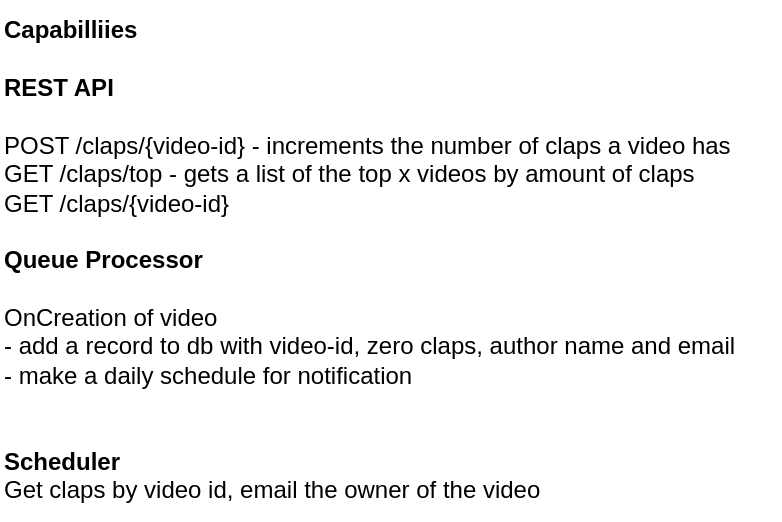 <mxfile version="21.7.4" type="device" pages="3">
  <diagram id="_3s2g9P36vvAPuMtpe_W" name="Page-3">
    <mxGraphModel dx="1123" dy="605" grid="1" gridSize="10" guides="1" tooltips="1" connect="1" arrows="1" fold="1" page="1" pageScale="1" pageWidth="827" pageHeight="1169" math="0" shadow="0">
      <root>
        <mxCell id="0" />
        <mxCell id="1" parent="0" />
        <mxCell id="PDCvI5lunNanfEWFiVOm-1" value="&lt;b&gt;Capabilliies&lt;br&gt;&lt;br&gt;REST API&lt;br&gt;&lt;/b&gt;&lt;br&gt;POST /claps/{video-id} - increments the number of claps a video has&lt;br&gt;GET /claps/top - gets a list of the top x videos by amount of claps&lt;br&gt;GET /claps/{video-id}&lt;br&gt;&lt;br&gt;&lt;b&gt;Queue Processor&lt;/b&gt;&lt;br&gt;&lt;br&gt;OnCreation of video &lt;br&gt;- add a record to db with video-id, zero claps, author name and email&lt;br&gt;- make a daily schedule for notification&lt;br&gt;&lt;br&gt;&lt;br&gt;&lt;b&gt;Scheduler&lt;br&gt;&lt;/b&gt;Get claps by video id, email the owner of the video" style="text;html=1;align=left;verticalAlign=middle;resizable=0;points=[];autosize=1;strokeColor=none;fillColor=none;" parent="1" vertex="1">
          <mxGeometry x="290" y="15" width="390" height="260" as="geometry" />
        </mxCell>
      </root>
    </mxGraphModel>
  </diagram>
  <diagram id="9JWXc-vedc605_dByYbk" name="Serverful">
    <mxGraphModel dx="1123" dy="1774" grid="1" gridSize="10" guides="1" tooltips="1" connect="1" arrows="1" fold="1" page="1" pageScale="1" pageWidth="827" pageHeight="1169" math="0" shadow="0">
      <root>
        <mxCell id="0" />
        <mxCell id="1" parent="0" />
        <mxCell id="msvYpxyHiarN1fsGqwzp-1" value="AWS Cloud" style="points=[[0,0],[0.25,0],[0.5,0],[0.75,0],[1,0],[1,0.25],[1,0.5],[1,0.75],[1,1],[0.75,1],[0.5,1],[0.25,1],[0,1],[0,0.75],[0,0.5],[0,0.25]];outlineConnect=0;gradientColor=none;html=1;whiteSpace=wrap;fontSize=12;fontStyle=0;container=1;pointerEvents=0;collapsible=0;recursiveResize=0;shape=mxgraph.aws4.group;grIcon=mxgraph.aws4.group_aws_cloud_alt;strokeColor=#232F3E;fillColor=none;verticalAlign=top;align=left;spacingLeft=30;fontColor=#232F3E;dashed=0;" parent="1" vertex="1">
          <mxGeometry x="74" y="-30" width="680" height="570" as="geometry" />
        </mxCell>
        <mxCell id="msvYpxyHiarN1fsGqwzp-12" value="" style="fillColor=none;strokeColor=#5A6C86;dashed=1;verticalAlign=top;fontStyle=0;fontColor=#5A6C86;whiteSpace=wrap;html=1;" parent="msvYpxyHiarN1fsGqwzp-1" vertex="1">
          <mxGeometry x="66" y="380" width="544" height="132" as="geometry" />
        </mxCell>
        <mxCell id="msvYpxyHiarN1fsGqwzp-10" value="" style="fillColor=none;strokeColor=#5A6C86;dashed=1;verticalAlign=top;fontStyle=0;fontColor=#5A6C86;whiteSpace=wrap;html=1;" parent="msvYpxyHiarN1fsGqwzp-1" vertex="1">
          <mxGeometry x="66" y="78" width="544" height="132" as="geometry" />
        </mxCell>
        <mxCell id="msvYpxyHiarN1fsGqwzp-3" value="Availability Zone" style="fillColor=none;strokeColor=#147EBA;dashed=1;verticalAlign=top;fontStyle=0;fontColor=#147EBA;whiteSpace=wrap;html=1;" parent="msvYpxyHiarN1fsGqwzp-1" vertex="1">
          <mxGeometry x="46" y="40" width="204" height="490" as="geometry" />
        </mxCell>
        <mxCell id="msvYpxyHiarN1fsGqwzp-4" value="Availability Zone" style="fillColor=none;strokeColor=#147EBA;dashed=1;verticalAlign=top;fontStyle=0;fontColor=#147EBA;whiteSpace=wrap;html=1;" parent="msvYpxyHiarN1fsGqwzp-1" vertex="1">
          <mxGeometry x="390" y="40" width="240" height="490" as="geometry" />
        </mxCell>
        <mxCell id="msvYpxyHiarN1fsGqwzp-7" value="" style="sketch=0;outlineConnect=0;fontColor=#232F3E;gradientColor=none;fillColor=#ED7100;strokeColor=none;dashed=0;verticalLabelPosition=bottom;verticalAlign=top;align=center;html=1;fontSize=12;fontStyle=0;aspect=fixed;pointerEvents=1;shape=mxgraph.aws4.c5_instance;" parent="msvYpxyHiarN1fsGqwzp-1" vertex="1">
          <mxGeometry x="124" y="110" width="48" height="48" as="geometry" />
        </mxCell>
        <mxCell id="msvYpxyHiarN1fsGqwzp-8" value="" style="sketch=0;outlineConnect=0;fontColor=#232F3E;gradientColor=none;fillColor=#ED7100;strokeColor=none;dashed=0;verticalLabelPosition=bottom;verticalAlign=top;align=center;html=1;fontSize=12;fontStyle=0;aspect=fixed;pointerEvents=1;shape=mxgraph.aws4.auto_scaling2;" parent="msvYpxyHiarN1fsGqwzp-1" vertex="1">
          <mxGeometry x="296" y="78" width="48" height="48" as="geometry" />
        </mxCell>
        <mxCell id="msvYpxyHiarN1fsGqwzp-11" value="" style="sketch=0;outlineConnect=0;fontColor=#232F3E;gradientColor=none;fillColor=#ED7100;strokeColor=none;dashed=0;verticalLabelPosition=bottom;verticalAlign=top;align=center;html=1;fontSize=12;fontStyle=0;aspect=fixed;pointerEvents=1;shape=mxgraph.aws4.c5_instance;" parent="msvYpxyHiarN1fsGqwzp-1" vertex="1">
          <mxGeometry x="486" y="110" width="48" height="48" as="geometry" />
        </mxCell>
        <mxCell id="msvYpxyHiarN1fsGqwzp-2" value="Main" style="outlineConnect=0;dashed=0;verticalLabelPosition=bottom;verticalAlign=top;align=center;html=1;shape=mxgraph.aws3.postgre_sql_instance;fillColor=#2E73B8;gradientColor=none;" parent="msvYpxyHiarN1fsGqwzp-1" vertex="1">
          <mxGeometry x="124" y="414.5" width="60" height="63" as="geometry" />
        </mxCell>
        <mxCell id="msvYpxyHiarN1fsGqwzp-13" value="Backup" style="outlineConnect=0;dashed=0;verticalLabelPosition=bottom;verticalAlign=top;align=center;html=1;shape=mxgraph.aws3.postgre_sql_instance;fillColor=#2E73B8;gradientColor=none;" parent="msvYpxyHiarN1fsGqwzp-1" vertex="1">
          <mxGeometry x="474" y="414.5" width="60" height="63" as="geometry" />
        </mxCell>
        <mxCell id="msvYpxyHiarN1fsGqwzp-14" value="" style="fillColor=none;strokeColor=#5A6C86;dashed=1;verticalAlign=top;fontStyle=0;fontColor=#5A6C86;whiteSpace=wrap;html=1;" parent="msvYpxyHiarN1fsGqwzp-1" vertex="1">
          <mxGeometry x="68" y="230" width="544" height="132" as="geometry" />
        </mxCell>
      </root>
    </mxGraphModel>
  </diagram>
  <diagram name="Serverless" id="c6dtU6w7B_dTIL8pBzgB">
    <mxGraphModel dx="1950" dy="1774" grid="1" gridSize="10" guides="1" tooltips="1" connect="1" arrows="1" fold="1" page="1" pageScale="1" pageWidth="827" pageHeight="1169" math="0" shadow="0">
      <root>
        <mxCell id="0" />
        <mxCell id="1" parent="0" />
        <mxCell id="Ixryjnd5rbV2GDJoGbUy-73" value="&lt;b&gt;Frontend&lt;/b&gt;" style="fillColor=default;strokeColor=#dd344c;dashed=1;verticalAlign=top;fontStyle=0;fontColor=#5A6C86;whiteSpace=wrap;html=1;strokeWidth=2;" parent="1" vertex="1">
          <mxGeometry x="-150" y="-40" width="130" height="440" as="geometry" />
        </mxCell>
        <mxCell id="Ixryjnd5rbV2GDJoGbUy-39" value="&lt;b&gt;AWS Cloud&lt;/b&gt;" style="points=[[0,0],[0.25,0],[0.5,0],[0.75,0],[1,0],[1,0.25],[1,0.5],[1,0.75],[1,1],[0.75,1],[0.5,1],[0.25,1],[0,1],[0,0.75],[0,0.5],[0,0.25]];outlineConnect=0;gradientColor=none;html=1;whiteSpace=wrap;fontSize=12;fontStyle=0;container=1;pointerEvents=0;collapsible=0;recursiveResize=0;shape=mxgraph.aws4.group;grIcon=mxgraph.aws4.group_aws_cloud_alt;strokeColor=#232F3E;fillColor=default;verticalAlign=top;align=left;spacingLeft=30;fontColor=#232F3E;dashed=0;" parent="1" vertex="1">
          <mxGeometry x="10" y="-40" width="1050" height="440" as="geometry" />
        </mxCell>
        <mxCell id="Ixryjnd5rbV2GDJoGbUy-43" value="&lt;b&gt;Read / Write API&lt;/b&gt;" style="dashed=1;verticalAlign=top;fontStyle=0;whiteSpace=wrap;html=1;fillColor=none;strokeWidth=2;" parent="Ixryjnd5rbV2GDJoGbUy-39" vertex="1">
          <mxGeometry x="30" y="40" width="500" height="280" as="geometry" />
        </mxCell>
        <mxCell id="Ixryjnd5rbV2GDJoGbUy-47" style="rounded=0;orthogonalLoop=1;jettySize=auto;html=1;entryX=0;entryY=0.5;entryDx=0;entryDy=0;entryPerimeter=0;strokeWidth=2;endArrow=open;endFill=0;" parent="Ixryjnd5rbV2GDJoGbUy-39" source="Ixryjnd5rbV2GDJoGbUy-1" target="Ixryjnd5rbV2GDJoGbUy-2" edge="1">
          <mxGeometry relative="1" as="geometry" />
        </mxCell>
        <mxCell id="Ixryjnd5rbV2GDJoGbUy-48" style="rounded=0;orthogonalLoop=1;jettySize=auto;html=1;strokeWidth=2;endArrow=open;endFill=0;" parent="Ixryjnd5rbV2GDJoGbUy-39" source="Ixryjnd5rbV2GDJoGbUy-1" edge="1">
          <mxGeometry relative="1" as="geometry">
            <mxPoint x="200" y="219.5" as="targetPoint" />
          </mxGeometry>
        </mxCell>
        <mxCell id="Ixryjnd5rbV2GDJoGbUy-1" value="Amazon API Gateway" style="sketch=0;points=[[0,0,0],[0.25,0,0],[0.5,0,0],[0.75,0,0],[1,0,0],[0,1,0],[0.25,1,0],[0.5,1,0],[0.75,1,0],[1,1,0],[0,0.25,0],[0,0.5,0],[0,0.75,0],[1,0.25,0],[1,0.5,0],[1,0.75,0]];outlineConnect=0;fontColor=#232F3E;fillColor=#E7157B;strokeColor=#ffffff;dashed=0;verticalLabelPosition=bottom;verticalAlign=top;align=center;html=1;fontSize=12;fontStyle=0;aspect=fixed;shape=mxgraph.aws4.resourceIcon;resIcon=mxgraph.aws4.api_gateway;" parent="Ixryjnd5rbV2GDJoGbUy-39" vertex="1">
          <mxGeometry x="60" y="130" width="78" height="78" as="geometry" />
        </mxCell>
        <mxCell id="Ixryjnd5rbV2GDJoGbUy-40" style="edgeStyle=orthogonalEdgeStyle;rounded=0;orthogonalLoop=1;jettySize=auto;html=1;strokeWidth=2;endArrow=open;endFill=0;" parent="Ixryjnd5rbV2GDJoGbUy-39" source="Ixryjnd5rbV2GDJoGbUy-2" target="Ixryjnd5rbV2GDJoGbUy-4" edge="1">
          <mxGeometry relative="1" as="geometry" />
        </mxCell>
        <mxCell id="Ixryjnd5rbV2GDJoGbUy-2" value="Amazon SQS" style="sketch=0;points=[[0,0,0],[0.25,0,0],[0.5,0,0],[0.75,0,0],[1,0,0],[0,1,0],[0.25,1,0],[0.5,1,0],[0.75,1,0],[1,1,0],[0,0.25,0],[0,0.5,0],[0,0.75,0],[1,0.25,0],[1,0.5,0],[1,0.75,0]];outlineConnect=0;fontColor=#232F3E;fillColor=#E7157B;strokeColor=#ffffff;dashed=0;verticalLabelPosition=bottom;verticalAlign=top;align=center;html=1;fontSize=12;fontStyle=0;aspect=fixed;shape=mxgraph.aws4.resourceIcon;resIcon=mxgraph.aws4.sqs;" parent="Ixryjnd5rbV2GDJoGbUy-39" vertex="1">
          <mxGeometry x="205.63" y="80" width="78" height="78" as="geometry" />
        </mxCell>
        <mxCell id="Ixryjnd5rbV2GDJoGbUy-51" style="edgeStyle=orthogonalEdgeStyle;rounded=0;orthogonalLoop=1;jettySize=auto;html=1;strokeWidth=2;endArrow=open;endFill=0;" parent="Ixryjnd5rbV2GDJoGbUy-39" source="Ixryjnd5rbV2GDJoGbUy-4" target="Ixryjnd5rbV2GDJoGbUy-10" edge="1">
          <mxGeometry relative="1" as="geometry" />
        </mxCell>
        <mxCell id="Ixryjnd5rbV2GDJoGbUy-4" value="AWS Lambda" style="sketch=0;points=[[0,0,0],[0.25,0,0],[0.5,0,0],[0.75,0,0],[1,0,0],[0,1,0],[0.25,1,0],[0.5,1,0],[0.75,1,0],[1,1,0],[0,0.25,0],[0,0.5,0],[0,0.75,0],[1,0.25,0],[1,0.5,0],[1,0.75,0]];outlineConnect=0;fontColor=#232F3E;fillColor=#ED7100;strokeColor=#ffffff;dashed=0;verticalLabelPosition=bottom;verticalAlign=top;align=center;html=1;fontSize=12;fontStyle=0;aspect=fixed;shape=mxgraph.aws4.resourceIcon;resIcon=mxgraph.aws4.lambda;" parent="Ixryjnd5rbV2GDJoGbUy-39" vertex="1">
          <mxGeometry x="320" y="80" width="78" height="78" as="geometry" />
        </mxCell>
        <mxCell id="Ixryjnd5rbV2GDJoGbUy-10" value="Amazon DynamoDB" style="sketch=0;points=[[0,0,0],[0.25,0,0],[0.5,0,0],[0.75,0,0],[1,0,0],[0,1,0],[0.25,1,0],[0.5,1,0],[0.75,1,0],[1,1,0],[0,0.25,0],[0,0.5,0],[0,0.75,0],[1,0.25,0],[1,0.5,0],[1,0.75,0]];outlineConnect=0;fontColor=#232F3E;fillColor=#C925D1;strokeColor=#ffffff;dashed=0;verticalLabelPosition=bottom;verticalAlign=top;align=center;html=1;fontSize=12;fontStyle=0;aspect=fixed;shape=mxgraph.aws4.resourceIcon;resIcon=mxgraph.aws4.dynamodb;" parent="Ixryjnd5rbV2GDJoGbUy-39" vertex="1">
          <mxGeometry x="414" y="200" width="78" height="78" as="geometry" />
        </mxCell>
        <mxCell id="Ixryjnd5rbV2GDJoGbUy-52" style="edgeStyle=orthogonalEdgeStyle;rounded=0;orthogonalLoop=1;jettySize=auto;html=1;strokeWidth=2;endArrow=open;endFill=0;" parent="Ixryjnd5rbV2GDJoGbUy-39" target="Ixryjnd5rbV2GDJoGbUy-10" edge="1">
          <mxGeometry relative="1" as="geometry">
            <mxPoint x="278" y="239" as="sourcePoint" />
          </mxGeometry>
        </mxCell>
        <mxCell id="Ixryjnd5rbV2GDJoGbUy-38" value="" style="fillColor=none;strokeColor=#e6157b;dashed=1;verticalAlign=top;fontStyle=0;whiteSpace=wrap;html=1;strokeWidth=3;perimeterSpacing=0;" parent="Ixryjnd5rbV2GDJoGbUy-39" vertex="1">
          <mxGeometry x="550" y="40" width="150" height="380" as="geometry" />
        </mxCell>
        <mxCell id="Ixryjnd5rbV2GDJoGbUy-6" value="" style="sketch=0;points=[[0,0,0],[0.25,0,0],[0.5,0,0],[0.75,0,0],[1,0,0],[0,1,0],[0.25,1,0],[0.5,1,0],[0.75,1,0],[1,1,0],[0,0.25,0],[0,0.5,0],[0,0.75,0],[1,0.25,0],[1,0.5,0],[1,0.75,0]];outlineConnect=0;fontColor=#232F3E;fillColor=#E7157B;strokeColor=#ffffff;dashed=0;verticalLabelPosition=bottom;verticalAlign=top;align=center;html=1;fontSize=12;fontStyle=0;aspect=fixed;shape=mxgraph.aws4.resourceIcon;resIcon=mxgraph.aws4.eventbridge;" parent="Ixryjnd5rbV2GDJoGbUy-39" vertex="1">
          <mxGeometry x="550" y="40" width="50" height="50" as="geometry" />
        </mxCell>
        <mxCell id="Ixryjnd5rbV2GDJoGbUy-30" value="&lt;b&gt;Notify Creators&lt;/b&gt;" style="fillColor=none;strokeColor=default;dashed=1;verticalAlign=top;fontStyle=0;fontColor=#232F3D;whiteSpace=wrap;html=1;strokeWidth=2;" parent="Ixryjnd5rbV2GDJoGbUy-39" vertex="1">
          <mxGeometry x="800" y="278" width="223" height="145" as="geometry" />
        </mxCell>
        <mxCell id="Ixryjnd5rbV2GDJoGbUy-56" style="edgeStyle=orthogonalEdgeStyle;rounded=0;orthogonalLoop=1;jettySize=auto;html=1;strokeWidth=2;endArrow=open;endFill=0;" parent="Ixryjnd5rbV2GDJoGbUy-39" edge="1">
          <mxGeometry relative="1" as="geometry">
            <mxPoint x="708.504" y="374.66" as="sourcePoint" />
            <mxPoint x="790" y="375" as="targetPoint" />
          </mxGeometry>
        </mxCell>
        <mxCell id="Ixryjnd5rbV2GDJoGbUy-37" value="" style="sketch=0;outlineConnect=0;fontColor=#232F3E;gradientColor=none;fillColor=#E7157B;strokeColor=none;dashed=0;verticalLabelPosition=bottom;verticalAlign=top;align=center;html=1;fontSize=12;fontStyle=0;aspect=fixed;pointerEvents=1;shape=mxgraph.aws4.event_time_based;" parent="Ixryjnd5rbV2GDJoGbUy-39" vertex="1">
          <mxGeometry x="597.15" y="310" width="48" height="48" as="geometry" />
        </mxCell>
        <mxCell id="Ixryjnd5rbV2GDJoGbUy-53" value="" style="sketch=0;outlineConnect=0;fontColor=#232F3E;gradientColor=none;fillColor=#E7157B;strokeColor=none;dashed=0;verticalLabelPosition=bottom;verticalAlign=top;align=center;html=1;fontSize=12;fontStyle=0;aspect=fixed;pointerEvents=1;shape=mxgraph.aws4.eventbridge_scheduler;" parent="Ixryjnd5rbV2GDJoGbUy-39" vertex="1">
          <mxGeometry x="585.65" y="195.25" width="59.5" height="59.5" as="geometry" />
        </mxCell>
        <mxCell id="Ixryjnd5rbV2GDJoGbUy-54" value="" style="sketch=0;outlineConnect=0;fontColor=#232F3E;gradientColor=none;fillColor=#E7157B;strokeColor=none;dashed=0;verticalLabelPosition=bottom;verticalAlign=top;align=center;html=1;fontSize=12;fontStyle=0;aspect=fixed;pointerEvents=1;shape=mxgraph.aws4.eventbridge_custom_event_bus_resource;" parent="Ixryjnd5rbV2GDJoGbUy-39" vertex="1">
          <mxGeometry x="585.65" y="110" width="66.7" height="59" as="geometry" />
        </mxCell>
        <mxCell id="Ixryjnd5rbV2GDJoGbUy-22" value="Amazon SNS" style="sketch=0;points=[[0,0,0],[0.25,0,0],[0.5,0,0],[0.75,0,0],[1,0,0],[0,1,0],[0.25,1,0],[0.5,1,0],[0.75,1,0],[1,1,0],[0,0.25,0],[0,0.5,0],[0,0.75,0],[1,0.25,0],[1,0.5,0],[1,0.75,0]];outlineConnect=0;fontColor=#232F3E;fillColor=#E7157B;strokeColor=#ffffff;dashed=0;verticalLabelPosition=bottom;verticalAlign=top;align=center;html=1;fontSize=12;fontStyle=0;aspect=fixed;shape=mxgraph.aws4.resourceIcon;resIcon=mxgraph.aws4.sns;" parent="Ixryjnd5rbV2GDJoGbUy-39" vertex="1">
          <mxGeometry x="920" y="306.25" width="78" height="78" as="geometry" />
        </mxCell>
        <mxCell id="Ixryjnd5rbV2GDJoGbUy-55" value="" style="sketch=0;outlineConnect=0;fontColor=#232F3E;gradientColor=none;fillColor=#ED7100;strokeColor=none;dashed=0;verticalLabelPosition=bottom;verticalAlign=top;align=center;html=1;fontSize=12;fontStyle=0;aspect=fixed;pointerEvents=1;shape=mxgraph.aws4.lambda_function;" parent="Ixryjnd5rbV2GDJoGbUy-39" vertex="1">
          <mxGeometry x="830" y="321.25" width="48" height="48" as="geometry" />
        </mxCell>
        <mxCell id="Ixryjnd5rbV2GDJoGbUy-28" value="&lt;b&gt;Store New Videos&lt;/b&gt;" style="fillColor=none;strokeColor=default;dashed=1;verticalAlign=top;fontStyle=0;fontColor=#232F3D;whiteSpace=wrap;html=1;strokeWidth=2;" parent="Ixryjnd5rbV2GDJoGbUy-39" vertex="1">
          <mxGeometry x="795" y="40" width="223" height="150" as="geometry" />
        </mxCell>
        <mxCell id="Ixryjnd5rbV2GDJoGbUy-58" value="" style="sketch=0;outlineConnect=0;fontColor=#232F3E;gradientColor=none;fillColor=#ED7100;strokeColor=none;dashed=0;verticalLabelPosition=bottom;verticalAlign=top;align=center;html=1;fontSize=12;fontStyle=0;aspect=fixed;pointerEvents=1;shape=mxgraph.aws4.lambda_function;" parent="Ixryjnd5rbV2GDJoGbUy-39" vertex="1">
          <mxGeometry x="830" y="90" width="48" height="48" as="geometry" />
        </mxCell>
        <mxCell id="Ixryjnd5rbV2GDJoGbUy-59" style="edgeStyle=orthogonalEdgeStyle;rounded=0;orthogonalLoop=1;jettySize=auto;html=1;strokeWidth=2;endArrow=open;endFill=0;" parent="Ixryjnd5rbV2GDJoGbUy-39" edge="1">
          <mxGeometry relative="1" as="geometry">
            <mxPoint x="713" y="146" as="sourcePoint" />
            <mxPoint x="788" y="146" as="targetPoint" />
          </mxGeometry>
        </mxCell>
        <mxCell id="Ixryjnd5rbV2GDJoGbUy-61" value="Amazon DynamoDB" style="sketch=0;points=[[0,0,0],[0.25,0,0],[0.5,0,0],[0.75,0,0],[1,0,0],[0,1,0],[0.25,1,0],[0.5,1,0],[0.75,1,0],[1,1,0],[0,0.25,0],[0,0.5,0],[0,0.75,0],[1,0.25,0],[1,0.5,0],[1,0.75,0]];outlineConnect=0;fontColor=#232F3E;fillColor=#C925D1;strokeColor=#ffffff;dashed=0;verticalLabelPosition=bottom;verticalAlign=top;align=center;html=1;fontSize=12;fontStyle=0;aspect=fixed;shape=mxgraph.aws4.resourceIcon;resIcon=mxgraph.aws4.dynamodb;" parent="Ixryjnd5rbV2GDJoGbUy-39" vertex="1">
          <mxGeometry x="918" y="76" width="78" height="78" as="geometry" />
        </mxCell>
        <mxCell id="Ixryjnd5rbV2GDJoGbUy-63" style="rounded=0;orthogonalLoop=1;jettySize=auto;html=1;strokeWidth=2;endArrow=open;endFill=0;" parent="Ixryjnd5rbV2GDJoGbUy-39" edge="1">
          <mxGeometry relative="1" as="geometry">
            <mxPoint x="787" y="201" as="sourcePoint" />
            <mxPoint x="721" y="231" as="targetPoint" />
          </mxGeometry>
        </mxCell>
        <mxCell id="Ixryjnd5rbV2GDJoGbUy-65" value="Lambda function" style="sketch=0;outlineConnect=0;fontColor=#232F3E;gradientColor=none;fillColor=#ED7100;strokeColor=none;dashed=0;verticalLabelPosition=bottom;verticalAlign=top;align=center;html=1;fontSize=12;fontStyle=0;aspect=fixed;pointerEvents=1;shape=mxgraph.aws4.lambda_function;" parent="Ixryjnd5rbV2GDJoGbUy-39" vertex="1">
          <mxGeometry x="215" y="201" width="48" height="48" as="geometry" />
        </mxCell>
        <mxCell id="Ixryjnd5rbV2GDJoGbUy-66" value="&lt;b&gt;EventBridge&amp;nbsp;&lt;br&gt;Event Bus&lt;/b&gt;" style="text;html=1;align=center;verticalAlign=middle;resizable=0;points=[];autosize=1;strokeColor=none;fillColor=none;" parent="Ixryjnd5rbV2GDJoGbUy-39" vertex="1">
          <mxGeometry x="597.15" y="40" width="100" height="40" as="geometry" />
        </mxCell>
        <mxCell id="Ixryjnd5rbV2GDJoGbUy-67" value="EventBridge Scheduler" style="text;html=1;align=center;verticalAlign=middle;resizable=0;points=[];autosize=1;strokeColor=none;fillColor=none;" parent="Ixryjnd5rbV2GDJoGbUy-39" vertex="1">
          <mxGeometry x="549" y="260" width="150" height="30" as="geometry" />
        </mxCell>
        <mxCell id="Ixryjnd5rbV2GDJoGbUy-68" value="Scheduled Job" style="text;html=1;align=center;verticalAlign=middle;resizable=0;points=[];autosize=1;strokeColor=none;fillColor=none;" parent="Ixryjnd5rbV2GDJoGbUy-39" vertex="1">
          <mxGeometry x="574" y="367" width="100" height="30" as="geometry" />
        </mxCell>
        <mxCell id="Ixryjnd5rbV2GDJoGbUy-69" value="" style="sketch=0;outlineConnect=0;fontColor=#232F3E;gradientColor=none;fillColor=#E7157B;strokeColor=none;dashed=0;verticalLabelPosition=bottom;verticalAlign=top;align=center;html=1;fontSize=12;fontStyle=0;aspect=fixed;pointerEvents=1;shape=mxgraph.aws4.event_resource;" parent="Ixryjnd5rbV2GDJoGbUy-39" vertex="1">
          <mxGeometry x="730" y="80" width="48" height="48" as="geometry" />
        </mxCell>
        <mxCell id="Ixryjnd5rbV2GDJoGbUy-70" value="" style="sketch=0;outlineConnect=0;fontColor=#232F3E;gradientColor=none;fillColor=#E7157B;strokeColor=none;dashed=0;verticalLabelPosition=bottom;verticalAlign=top;align=center;html=1;fontSize=12;fontStyle=0;aspect=fixed;pointerEvents=1;shape=mxgraph.aws4.event_resource;" parent="Ixryjnd5rbV2GDJoGbUy-39" vertex="1">
          <mxGeometry x="730" y="306.25" width="48" height="48" as="geometry" />
        </mxCell>
        <mxCell id="Ixryjnd5rbV2GDJoGbUy-71" value="" style="sketch=0;outlineConnect=0;fontColor=#232F3E;gradientColor=none;fillColor=#232F3D;strokeColor=none;dashed=0;verticalLabelPosition=bottom;verticalAlign=top;align=center;html=1;fontSize=12;fontStyle=0;aspect=fixed;pointerEvents=1;shape=mxgraph.aws4.mobile_client;" parent="1" vertex="1">
          <mxGeometry x="-105.5" y="90" width="41" height="78" as="geometry" />
        </mxCell>
        <mxCell id="Ixryjnd5rbV2GDJoGbUy-74" value="" style="sketch=0;points=[[0,0,0],[0.25,0,0],[0.5,0,0],[0.75,0,0],[1,0,0],[0,1,0],[0.25,1,0],[0.5,1,0],[0.75,1,0],[1,1,0],[0,0.25,0],[0,0.5,0],[0,0.75,0],[1,0.25,0],[1,0.5,0],[1,0.75,0]];outlineConnect=0;fontColor=#232F3E;fillColor=#DD344C;strokeColor=#ffffff;dashed=0;verticalLabelPosition=bottom;verticalAlign=top;align=center;html=1;fontSize=12;fontStyle=0;aspect=fixed;shape=mxgraph.aws4.resourceIcon;resIcon=mxgraph.aws4.amplify;" parent="1" vertex="1">
          <mxGeometry x="-150.5" y="-40" width="30" height="30" as="geometry" />
        </mxCell>
        <mxCell id="Ixryjnd5rbV2GDJoGbUy-75" style="edgeStyle=orthogonalEdgeStyle;rounded=0;orthogonalLoop=1;jettySize=auto;html=1;strokeWidth=2;endArrow=open;endFill=0;" parent="1" edge="1">
          <mxGeometry relative="1" as="geometry">
            <mxPoint x="-50" y="128.41" as="sourcePoint" />
            <mxPoint x="25" y="128.41" as="targetPoint" />
            <Array as="points">
              <mxPoint x="-20" y="128" />
              <mxPoint x="-20" y="128" />
            </Array>
          </mxGeometry>
        </mxCell>
      </root>
    </mxGraphModel>
  </diagram>
</mxfile>
